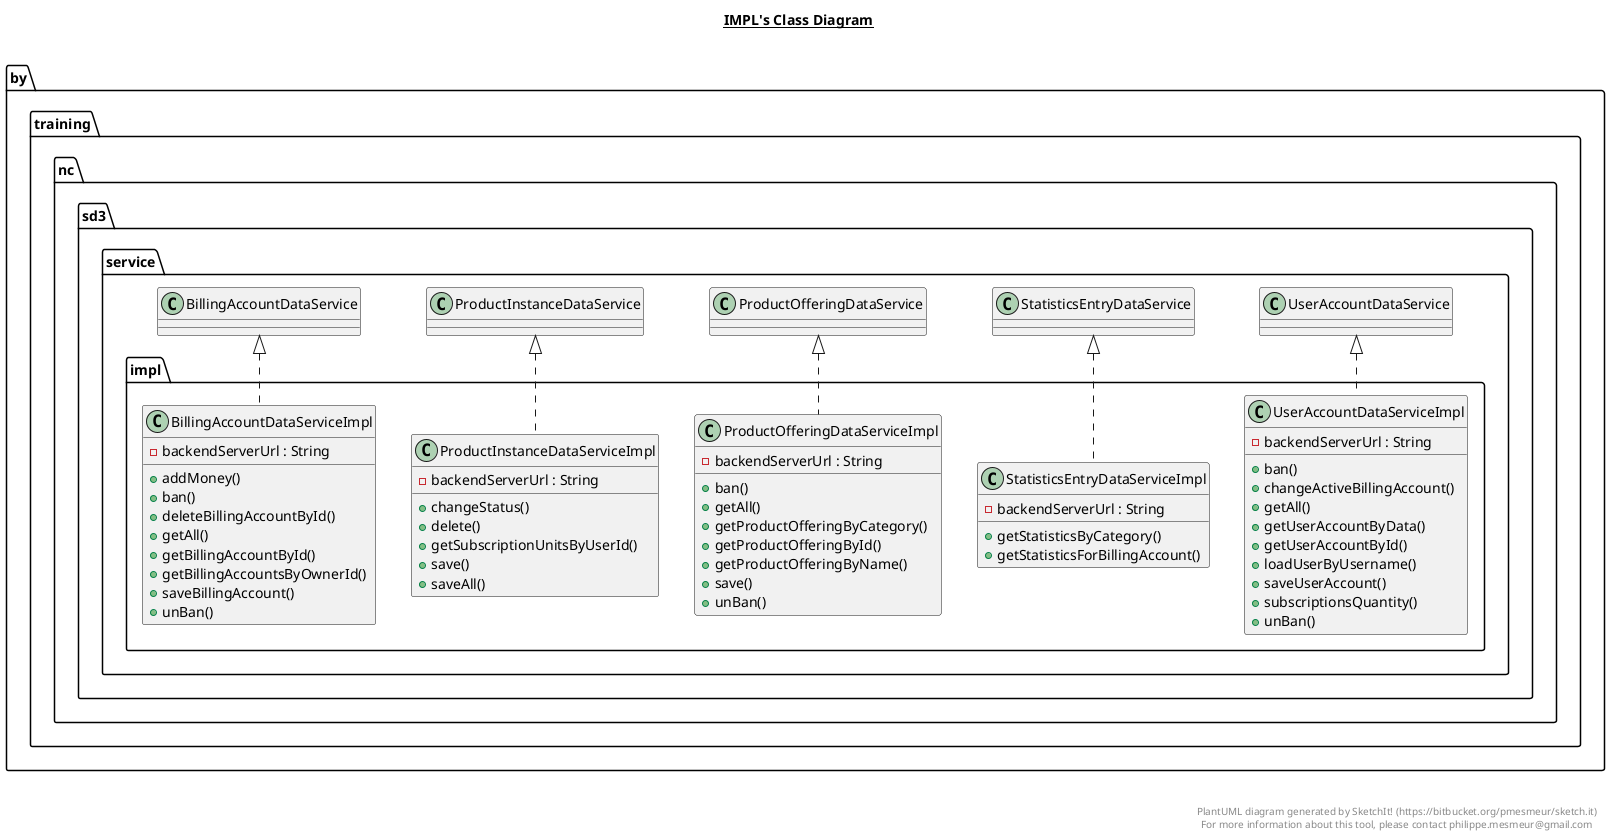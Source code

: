 @startuml

title __IMPL's Class Diagram__\n

  namespace by.training.nc.sd3 {
    namespace service {
      namespace impl {
        class by.training.nc.sd3.service.impl.BillingAccountDataServiceImpl {
            - backendServerUrl : String
            + addMoney()
            + ban()
            + deleteBillingAccountById()
            + getAll()
            + getBillingAccountById()
            + getBillingAccountsByOwnerId()
            + saveBillingAccount()
            + unBan()
        }
      }
    }
  }
  

  namespace by.training.nc.sd3 {
    namespace service {
      namespace impl {
        class by.training.nc.sd3.service.impl.ProductInstanceDataServiceImpl {
            - backendServerUrl : String
            + changeStatus()
            + delete()
            + getSubscriptionUnitsByUserId()
            + save()
            + saveAll()
        }
      }
    }
  }
  

  namespace by.training.nc.sd3 {
    namespace service {
      namespace impl {
        class by.training.nc.sd3.service.impl.ProductOfferingDataServiceImpl {
            - backendServerUrl : String
            + ban()
            + getAll()
            + getProductOfferingByCategory()
            + getProductOfferingById()
            + getProductOfferingByName()
            + save()
            + unBan()
        }
      }
    }
  }
  

  namespace by.training.nc.sd3 {
    namespace service {
      namespace impl {
        class by.training.nc.sd3.service.impl.StatisticsEntryDataServiceImpl {
            - backendServerUrl : String
            + getStatisticsByCategory()
            + getStatisticsForBillingAccount()
        }
      }
    }
  }
  

  namespace by.training.nc.sd3 {
    namespace service {
      namespace impl {
        class by.training.nc.sd3.service.impl.UserAccountDataServiceImpl {
            - backendServerUrl : String
            + ban()
            + changeActiveBillingAccount()
            + getAll()
            + getUserAccountByData()
            + getUserAccountById()
            + loadUserByUsername()
            + saveUserAccount()
            + subscriptionsQuantity()
            + unBan()
        }
      }
    }
  }
  

  by.training.nc.sd3.service.impl.BillingAccountDataServiceImpl .up.|> by.training.nc.sd3.service.BillingAccountDataService
  by.training.nc.sd3.service.impl.ProductInstanceDataServiceImpl .up.|> by.training.nc.sd3.service.ProductInstanceDataService
  by.training.nc.sd3.service.impl.ProductOfferingDataServiceImpl .up.|> by.training.nc.sd3.service.ProductOfferingDataService
  by.training.nc.sd3.service.impl.StatisticsEntryDataServiceImpl .up.|> by.training.nc.sd3.service.StatisticsEntryDataService
  by.training.nc.sd3.service.impl.UserAccountDataServiceImpl .up.|> by.training.nc.sd3.service.UserAccountDataService


right footer


PlantUML diagram generated by SketchIt! (https://bitbucket.org/pmesmeur/sketch.it)
For more information about this tool, please contact philippe.mesmeur@gmail.com
endfooter

@enduml
